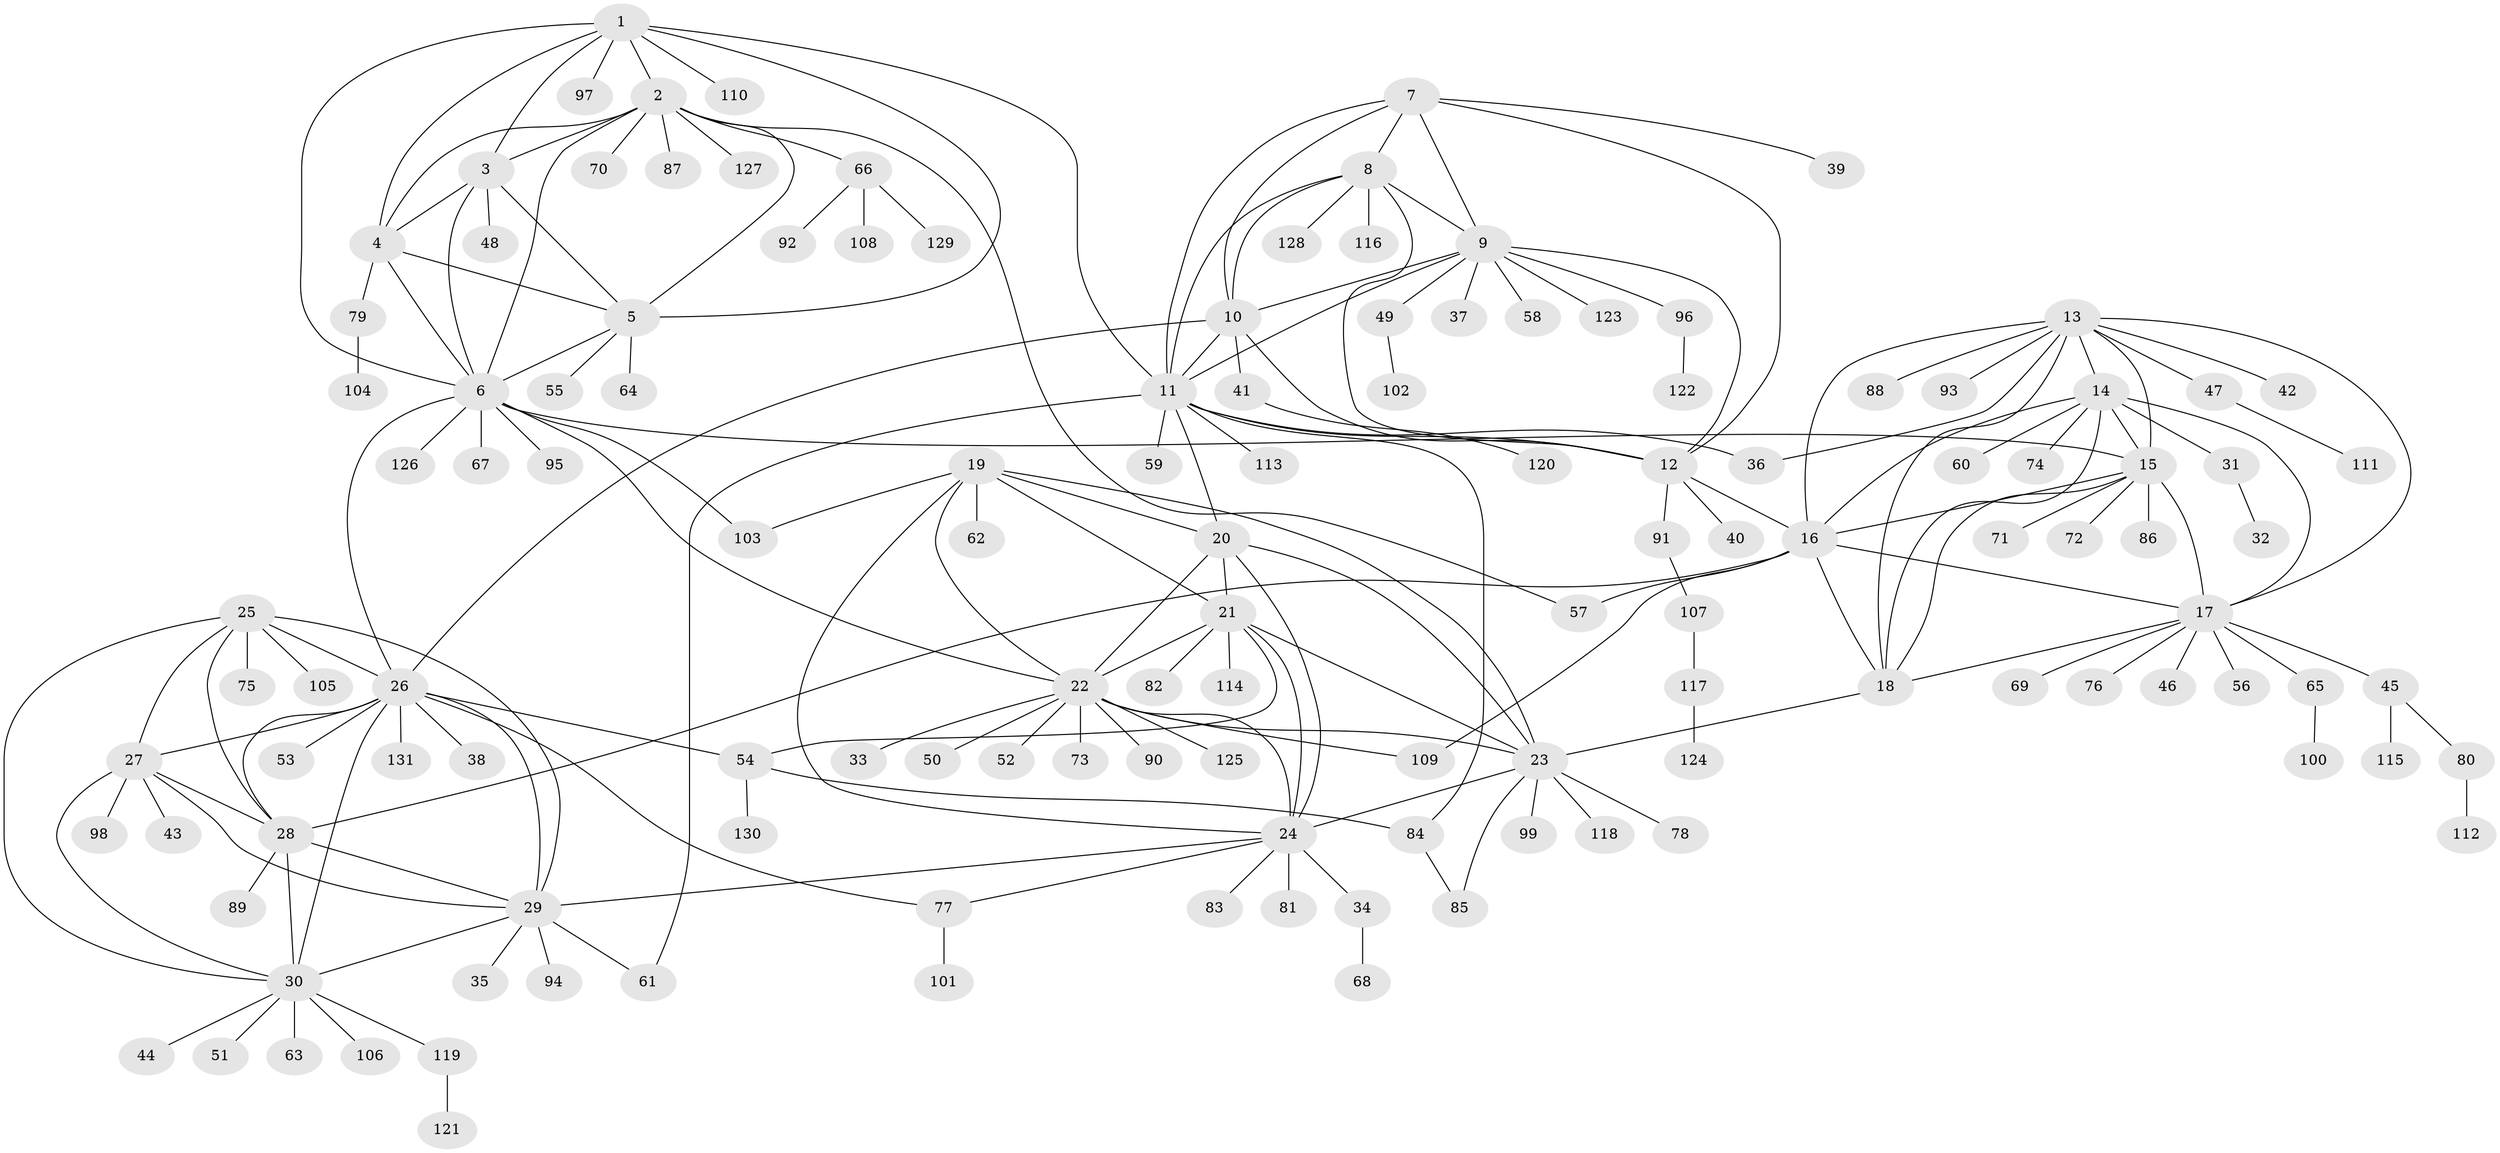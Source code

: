 // Generated by graph-tools (version 1.1) at 2025/54/03/09/25 04:54:19]
// undirected, 131 vertices, 195 edges
graph export_dot {
graph [start="1"]
  node [color=gray90,style=filled];
  1;
  2;
  3;
  4;
  5;
  6;
  7;
  8;
  9;
  10;
  11;
  12;
  13;
  14;
  15;
  16;
  17;
  18;
  19;
  20;
  21;
  22;
  23;
  24;
  25;
  26;
  27;
  28;
  29;
  30;
  31;
  32;
  33;
  34;
  35;
  36;
  37;
  38;
  39;
  40;
  41;
  42;
  43;
  44;
  45;
  46;
  47;
  48;
  49;
  50;
  51;
  52;
  53;
  54;
  55;
  56;
  57;
  58;
  59;
  60;
  61;
  62;
  63;
  64;
  65;
  66;
  67;
  68;
  69;
  70;
  71;
  72;
  73;
  74;
  75;
  76;
  77;
  78;
  79;
  80;
  81;
  82;
  83;
  84;
  85;
  86;
  87;
  88;
  89;
  90;
  91;
  92;
  93;
  94;
  95;
  96;
  97;
  98;
  99;
  100;
  101;
  102;
  103;
  104;
  105;
  106;
  107;
  108;
  109;
  110;
  111;
  112;
  113;
  114;
  115;
  116;
  117;
  118;
  119;
  120;
  121;
  122;
  123;
  124;
  125;
  126;
  127;
  128;
  129;
  130;
  131;
  1 -- 2;
  1 -- 3;
  1 -- 4;
  1 -- 5;
  1 -- 6;
  1 -- 11;
  1 -- 97;
  1 -- 110;
  2 -- 3;
  2 -- 4;
  2 -- 5;
  2 -- 6;
  2 -- 57;
  2 -- 66;
  2 -- 70;
  2 -- 87;
  2 -- 127;
  3 -- 4;
  3 -- 5;
  3 -- 6;
  3 -- 48;
  4 -- 5;
  4 -- 6;
  4 -- 79;
  5 -- 6;
  5 -- 55;
  5 -- 64;
  6 -- 15;
  6 -- 22;
  6 -- 26;
  6 -- 67;
  6 -- 95;
  6 -- 103;
  6 -- 126;
  7 -- 8;
  7 -- 9;
  7 -- 10;
  7 -- 11;
  7 -- 12;
  7 -- 39;
  8 -- 9;
  8 -- 10;
  8 -- 11;
  8 -- 12;
  8 -- 116;
  8 -- 128;
  9 -- 10;
  9 -- 11;
  9 -- 12;
  9 -- 37;
  9 -- 49;
  9 -- 58;
  9 -- 96;
  9 -- 123;
  10 -- 11;
  10 -- 12;
  10 -- 26;
  10 -- 41;
  11 -- 12;
  11 -- 20;
  11 -- 36;
  11 -- 59;
  11 -- 61;
  11 -- 84;
  11 -- 113;
  12 -- 16;
  12 -- 40;
  12 -- 91;
  13 -- 14;
  13 -- 15;
  13 -- 16;
  13 -- 17;
  13 -- 18;
  13 -- 36;
  13 -- 42;
  13 -- 47;
  13 -- 88;
  13 -- 93;
  14 -- 15;
  14 -- 16;
  14 -- 17;
  14 -- 18;
  14 -- 31;
  14 -- 60;
  14 -- 74;
  15 -- 16;
  15 -- 17;
  15 -- 18;
  15 -- 71;
  15 -- 72;
  15 -- 86;
  16 -- 17;
  16 -- 18;
  16 -- 28;
  16 -- 57;
  16 -- 109;
  17 -- 18;
  17 -- 45;
  17 -- 46;
  17 -- 56;
  17 -- 65;
  17 -- 69;
  17 -- 76;
  18 -- 23;
  19 -- 20;
  19 -- 21;
  19 -- 22;
  19 -- 23;
  19 -- 24;
  19 -- 62;
  19 -- 103;
  20 -- 21;
  20 -- 22;
  20 -- 23;
  20 -- 24;
  21 -- 22;
  21 -- 23;
  21 -- 24;
  21 -- 54;
  21 -- 82;
  21 -- 114;
  22 -- 23;
  22 -- 24;
  22 -- 33;
  22 -- 50;
  22 -- 52;
  22 -- 73;
  22 -- 90;
  22 -- 109;
  22 -- 125;
  23 -- 24;
  23 -- 78;
  23 -- 85;
  23 -- 99;
  23 -- 118;
  24 -- 29;
  24 -- 34;
  24 -- 77;
  24 -- 81;
  24 -- 83;
  25 -- 26;
  25 -- 27;
  25 -- 28;
  25 -- 29;
  25 -- 30;
  25 -- 75;
  25 -- 105;
  26 -- 27;
  26 -- 28;
  26 -- 29;
  26 -- 30;
  26 -- 38;
  26 -- 53;
  26 -- 54;
  26 -- 77;
  26 -- 131;
  27 -- 28;
  27 -- 29;
  27 -- 30;
  27 -- 43;
  27 -- 98;
  28 -- 29;
  28 -- 30;
  28 -- 89;
  29 -- 30;
  29 -- 35;
  29 -- 61;
  29 -- 94;
  30 -- 44;
  30 -- 51;
  30 -- 63;
  30 -- 106;
  30 -- 119;
  31 -- 32;
  34 -- 68;
  41 -- 120;
  45 -- 80;
  45 -- 115;
  47 -- 111;
  49 -- 102;
  54 -- 84;
  54 -- 130;
  65 -- 100;
  66 -- 92;
  66 -- 108;
  66 -- 129;
  77 -- 101;
  79 -- 104;
  80 -- 112;
  84 -- 85;
  91 -- 107;
  96 -- 122;
  107 -- 117;
  117 -- 124;
  119 -- 121;
}
